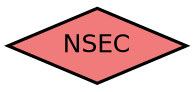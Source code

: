 digraph {
	a [label=<<FONT POINT-SIZE="12" FACE="Helvetica">NSEC</FONT>>, shape="diamond", style="filled", fillcolor="#f17b7b", penwidth="1.5"]
}
